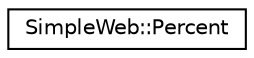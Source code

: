 digraph "Graphical Class Hierarchy"
{
  edge [fontname="Helvetica",fontsize="10",labelfontname="Helvetica",labelfontsize="10"];
  node [fontname="Helvetica",fontsize="10",shape=record];
  rankdir="LR";
  Node1 [label="SimpleWeb::Percent",height=0.2,width=0.4,color="black", fillcolor="white", style="filled",URL="$classSimpleWeb_1_1Percent.html",tooltip="Percent encoding and decoding. "];
}
